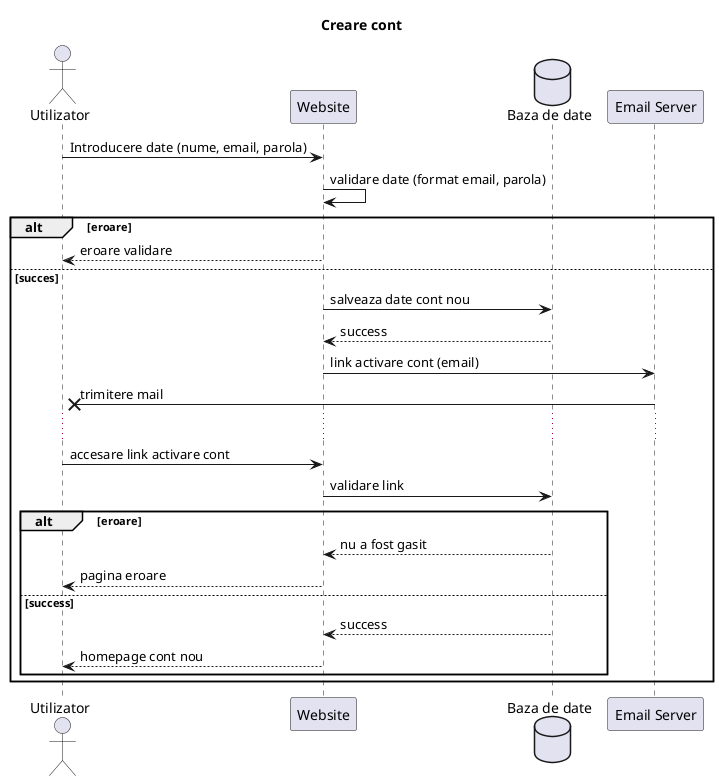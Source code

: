 @startuml

title Creare cont

actor "Utilizator" as user
participant "Website" as ui
database "Baza de date" as db
participant "Email Server" as email

user -> ui: Introducere date (nume, email, parola)
ui -> ui: validare date (format email, parola)
alt eroare
    ui --> user: eroare validare
else succes
    ui -> db: salveaza date cont nou
    db --> ui: success
    ui -> email: link activare cont (email)
    email -X user: trimitere mail
    ...
    user -> ui: accesare link activare cont
    ui -> db: validare link
    alt eroare
        db --> ui: nu a fost gasit
        ui --> user: pagina eroare
    else success
        db --> ui: success
        ui --> user: homepage cont nou
    end
end

@enduml